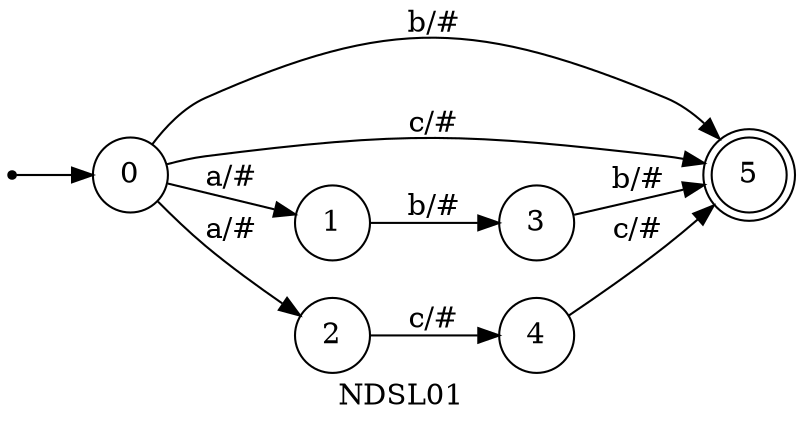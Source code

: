 digraph G {
	rankdir=LR;
	label="NDSL01"
	init0 [shape=point];
	init0 -> 0;
	0 [shape=circle]
	0 -> 5 [label="b/#"]
	0 -> 5 [label="c/#"]
	0 -> 1 [label="a/#"]
	0 -> 2 [label="a/#"]
	1 [shape=circle]
	1 -> 3 [label="b/#"]
	2 [shape=circle]
	2 -> 4 [label="c/#"]
	3 [shape=circle]
	3 -> 5 [label="b/#"]
	4 [shape=circle]
	4 -> 5 [label="c/#"]
	5 [shape=doublecircle]
}
